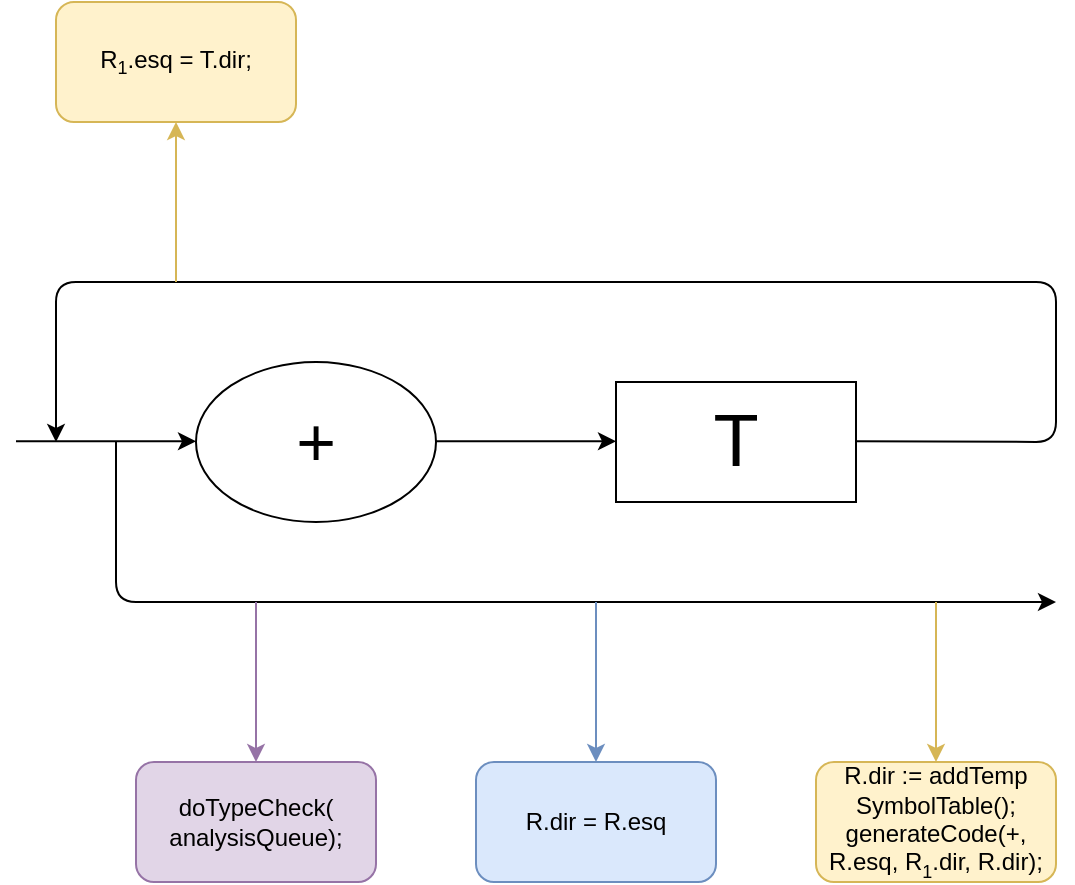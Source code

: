 <mxfile version="12.8.4" type="device"><diagram id="I5BP6vOR_1D-y6K9_unL" name="Page-1"><mxGraphModel dx="1640" dy="460" grid="1" gridSize="10" guides="1" tooltips="1" connect="1" arrows="1" fold="1" page="1" pageScale="1" pageWidth="827" pageHeight="1169" math="0" shadow="0"><root><mxCell id="0"/><mxCell id="1" parent="0"/><mxCell id="7nC32w-fBaNCdvU1n2QI-9" value="" style="group" parent="1" vertex="1" connectable="0"><mxGeometry width="520" height="440" as="geometry"/></mxCell><mxCell id="Dvv93qsHE8iZuxDN588F-59" value="" style="group;container=1;" parent="7nC32w-fBaNCdvU1n2QI-9" vertex="1" connectable="0"><mxGeometry y="140" width="520" height="160" as="geometry"/></mxCell><mxCell id="Dvv93qsHE8iZuxDN588F-58" value="" style="group" parent="Dvv93qsHE8iZuxDN588F-59" vertex="1" connectable="0"><mxGeometry width="520" height="160" as="geometry"/></mxCell><mxCell id="Dvv93qsHE8iZuxDN588F-16" value="" style="endArrow=classic;html=1;entryX=0;entryY=0.5;entryDx=0;entryDy=0;" parent="Dvv93qsHE8iZuxDN588F-58" edge="1"><mxGeometry width="50" height="50" relative="1" as="geometry"><mxPoint y="79.64" as="sourcePoint"/><mxPoint x="90" y="79.64" as="targetPoint"/></mxGeometry></mxCell><mxCell id="Dvv93qsHE8iZuxDN588F-37" value="&lt;font style=&quot;font-size: 37px&quot;&gt;T&lt;/font&gt;" style="rounded=0;whiteSpace=wrap;html=1;" parent="Dvv93qsHE8iZuxDN588F-58" vertex="1"><mxGeometry x="300" y="50" width="120" height="60" as="geometry"/></mxCell><mxCell id="Dvv93qsHE8iZuxDN588F-38" value="" style="endArrow=classic;html=1;" parent="Dvv93qsHE8iZuxDN588F-58" edge="1"><mxGeometry width="50" height="50" relative="1" as="geometry"><mxPoint x="420" y="79.64" as="sourcePoint"/><mxPoint x="20" y="80" as="targetPoint"/><Array as="points"><mxPoint x="520" y="80"/><mxPoint x="520"/><mxPoint x="20"/></Array></mxGeometry></mxCell><mxCell id="Dvv93qsHE8iZuxDN588F-43" value="" style="endArrow=classic;html=1;entryX=0;entryY=0.5;entryDx=0;entryDy=0;" parent="Dvv93qsHE8iZuxDN588F-58" edge="1"><mxGeometry width="50" height="50" relative="1" as="geometry"><mxPoint x="210" y="79.64" as="sourcePoint"/><mxPoint x="300" y="79.64" as="targetPoint"/></mxGeometry></mxCell><mxCell id="Dvv93qsHE8iZuxDN588F-56" value="&lt;span style=&quot;font-size: 34px&quot;&gt;+&lt;/span&gt;" style="ellipse;whiteSpace=wrap;html=1;" parent="Dvv93qsHE8iZuxDN588F-58" vertex="1"><mxGeometry x="90" y="40" width="120" height="80" as="geometry"/></mxCell><mxCell id="Dvv93qsHE8iZuxDN588F-57" value="" style="endArrow=classic;html=1;" parent="Dvv93qsHE8iZuxDN588F-58" edge="1"><mxGeometry width="50" height="50" relative="1" as="geometry"><mxPoint x="50" y="80" as="sourcePoint"/><mxPoint x="520" y="160" as="targetPoint"/><Array as="points"><mxPoint x="50" y="160"/></Array></mxGeometry></mxCell><mxCell id="MPlE_RK5LLO70DWgLA3s-1" value="doTypeCheck(&lt;br&gt;analysisQueue);" style="rounded=1;whiteSpace=wrap;html=1;fillColor=#e1d5e7;strokeColor=#9673a6;" parent="7nC32w-fBaNCdvU1n2QI-9" vertex="1"><mxGeometry x="60" y="380" width="120" height="60" as="geometry"/></mxCell><mxCell id="MPlE_RK5LLO70DWgLA3s-2" value="" style="endArrow=classic;html=1;fillColor=#e1d5e7;strokeColor=#9673a6;entryX=0.5;entryY=0;entryDx=0;entryDy=0;" parent="7nC32w-fBaNCdvU1n2QI-9" target="MPlE_RK5LLO70DWgLA3s-1" edge="1"><mxGeometry width="50" height="50" relative="1" as="geometry"><mxPoint x="120" y="300" as="sourcePoint"/><mxPoint x="109.66" y="300" as="targetPoint"/></mxGeometry></mxCell><mxCell id="7nC32w-fBaNCdvU1n2QI-1" value="R&lt;sub&gt;&lt;font style=&quot;font-size: 9px&quot;&gt;1&lt;/font&gt;&lt;/sub&gt;.esq = T.dir;" style="rounded=1;whiteSpace=wrap;html=1;fillColor=#fff2cc;strokeColor=#d6b656;" parent="7nC32w-fBaNCdvU1n2QI-9" vertex="1"><mxGeometry x="20" width="120" height="60" as="geometry"/></mxCell><mxCell id="7nC32w-fBaNCdvU1n2QI-2" value="" style="endArrow=classic;html=1;fillColor=#fff2cc;strokeColor=#d6b656;" parent="7nC32w-fBaNCdvU1n2QI-9" edge="1"><mxGeometry width="50" height="50" relative="1" as="geometry"><mxPoint x="80" y="140" as="sourcePoint"/><mxPoint x="80" y="60" as="targetPoint"/></mxGeometry></mxCell><mxCell id="7nC32w-fBaNCdvU1n2QI-3" value="" style="endArrow=classic;html=1;fillColor=#fff2cc;strokeColor=#d6b656;entryX=0.5;entryY=0;entryDx=0;entryDy=0;" parent="7nC32w-fBaNCdvU1n2QI-9" target="7nC32w-fBaNCdvU1n2QI-4" edge="1"><mxGeometry width="50" height="50" relative="1" as="geometry"><mxPoint x="460" y="300" as="sourcePoint"/><mxPoint x="590" y="390" as="targetPoint"/></mxGeometry></mxCell><mxCell id="7nC32w-fBaNCdvU1n2QI-4" value="R.dir := addTemp&lt;br&gt;SymbolTable(); generateCode(+, R.esq, R&lt;sub&gt;&lt;font style=&quot;font-size: 9px&quot;&gt;1&lt;/font&gt;&lt;/sub&gt;.dir, R.dir);" style="rounded=1;whiteSpace=wrap;html=1;fillColor=#fff2cc;strokeColor=#d6b656;" parent="7nC32w-fBaNCdvU1n2QI-9" vertex="1"><mxGeometry x="400" y="380" width="120" height="60" as="geometry"/></mxCell><mxCell id="7nC32w-fBaNCdvU1n2QI-7" value="" style="endArrow=classic;html=1;fillColor=#dae8fc;strokeColor=#6c8ebf;entryX=0.5;entryY=0;entryDx=0;entryDy=0;" parent="7nC32w-fBaNCdvU1n2QI-9" target="7nC32w-fBaNCdvU1n2QI-8" edge="1"><mxGeometry width="50" height="50" relative="1" as="geometry"><mxPoint x="290" y="300" as="sourcePoint"/><mxPoint x="420" y="390" as="targetPoint"/></mxGeometry></mxCell><mxCell id="7nC32w-fBaNCdvU1n2QI-8" value="R.dir = R.esq" style="rounded=1;whiteSpace=wrap;html=1;fillColor=#dae8fc;strokeColor=#6c8ebf;" parent="7nC32w-fBaNCdvU1n2QI-9" vertex="1"><mxGeometry x="230" y="380" width="120" height="60" as="geometry"/></mxCell></root></mxGraphModel></diagram></mxfile>